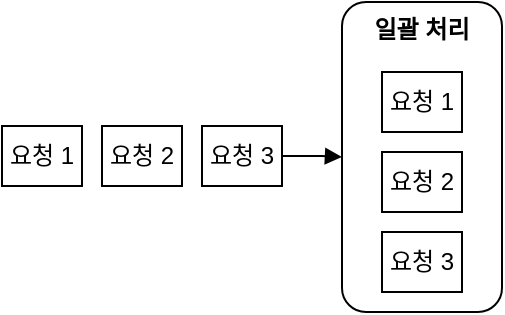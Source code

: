 <mxfile version="26.0.9">
  <diagram name="Page-1" id="0ewcP3W1zmbRKoIS_54O">
    <mxGraphModel dx="1114" dy="821" grid="1" gridSize="10" guides="1" tooltips="1" connect="1" arrows="1" fold="1" page="1" pageScale="1" pageWidth="827" pageHeight="1169" math="0" shadow="0">
      <root>
        <mxCell id="0" />
        <mxCell id="1" parent="0" />
        <mxCell id="9b48iOdKWXOKuZC99meq-7" value="일괄 처리" style="rounded=1;whiteSpace=wrap;html=1;verticalAlign=top;fontStyle=1" vertex="1" parent="1">
          <mxGeometry x="260" y="68" width="80" height="155" as="geometry" />
        </mxCell>
        <mxCell id="9b48iOdKWXOKuZC99meq-1" value="요청 1" style="rounded=0;whiteSpace=wrap;html=1;" vertex="1" parent="1">
          <mxGeometry x="90" y="130" width="40" height="30" as="geometry" />
        </mxCell>
        <mxCell id="9b48iOdKWXOKuZC99meq-2" value="요청 2" style="rounded=0;whiteSpace=wrap;html=1;" vertex="1" parent="1">
          <mxGeometry x="140" y="130" width="40" height="30" as="geometry" />
        </mxCell>
        <mxCell id="9b48iOdKWXOKuZC99meq-8" style="edgeStyle=orthogonalEdgeStyle;rounded=0;orthogonalLoop=1;jettySize=auto;html=1;entryX=0;entryY=0.5;entryDx=0;entryDy=0;endArrow=block;endFill=1;" edge="1" parent="1" source="9b48iOdKWXOKuZC99meq-3" target="9b48iOdKWXOKuZC99meq-7">
          <mxGeometry relative="1" as="geometry" />
        </mxCell>
        <mxCell id="9b48iOdKWXOKuZC99meq-3" value="요청 3" style="rounded=0;whiteSpace=wrap;html=1;" vertex="1" parent="1">
          <mxGeometry x="190" y="130" width="40" height="30" as="geometry" />
        </mxCell>
        <mxCell id="9b48iOdKWXOKuZC99meq-4" value="요청 1" style="rounded=0;whiteSpace=wrap;html=1;" vertex="1" parent="1">
          <mxGeometry x="280" y="103" width="40" height="30" as="geometry" />
        </mxCell>
        <mxCell id="9b48iOdKWXOKuZC99meq-5" value="요청 2" style="rounded=0;whiteSpace=wrap;html=1;" vertex="1" parent="1">
          <mxGeometry x="280" y="143" width="40" height="30" as="geometry" />
        </mxCell>
        <mxCell id="9b48iOdKWXOKuZC99meq-6" value="요청 3" style="rounded=0;whiteSpace=wrap;html=1;" vertex="1" parent="1">
          <mxGeometry x="280" y="183" width="40" height="30" as="geometry" />
        </mxCell>
      </root>
    </mxGraphModel>
  </diagram>
</mxfile>
